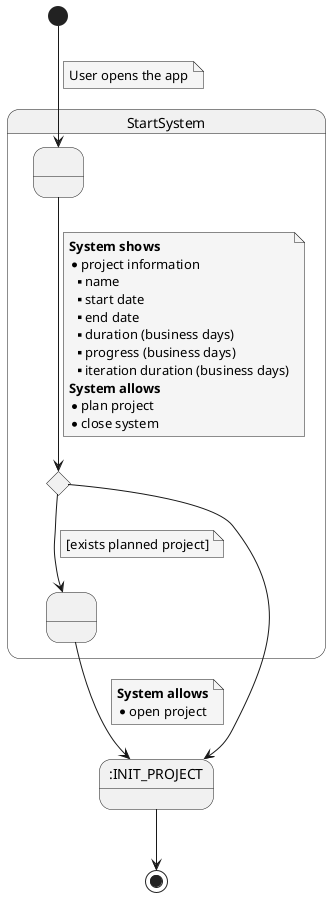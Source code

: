 @startuml

skinparam {
    NoteBackgroundColor #whiteSmoke
}

state 4 as ":INIT_PROJECT"

state StartSystem {
    state 3 as " "
    state 5 as " "
    state 2 <<choice>>
}

[*] --> 3
note on link
    User opens the app
end note

3 --> 2
note on link
<b>System shows</b>
* project information
** name
** start date
** end date
** duration (business days)
** progress (business days)
** iteration duration (business days)
<b>System allows</b>
* plan project
* close system
end note

2 --> 4

2 --> 5
note on link
[exists planned project]
end note

5 --> 4
note on link
<b>System allows</b>
* open project
end note

4 --> [*]

@enduml
